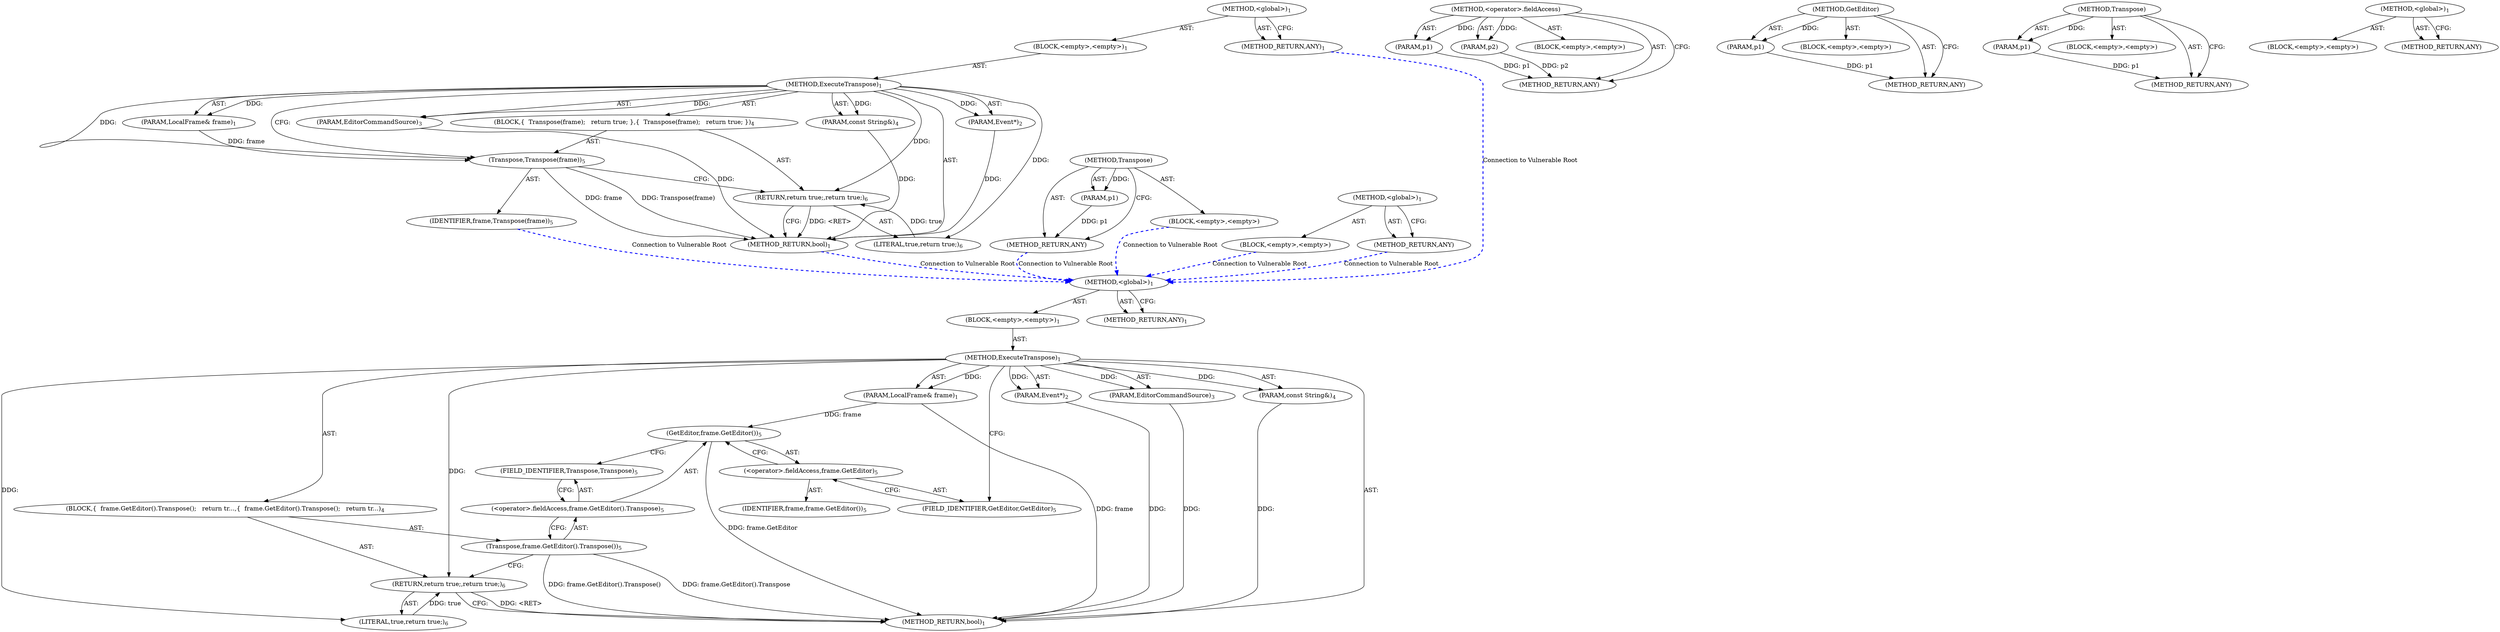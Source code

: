 digraph "&lt;global&gt;" {
vulnerable_6 [label=<(METHOD,&lt;global&gt;)<SUB>1</SUB>>];
vulnerable_7 [label=<(BLOCK,&lt;empty&gt;,&lt;empty&gt;)<SUB>1</SUB>>];
vulnerable_8 [label=<(METHOD,ExecuteTranspose)<SUB>1</SUB>>];
vulnerable_9 [label=<(PARAM,LocalFrame&amp; frame)<SUB>1</SUB>>];
vulnerable_10 [label=<(PARAM,Event*)<SUB>2</SUB>>];
vulnerable_11 [label=<(PARAM,EditorCommandSource)<SUB>3</SUB>>];
vulnerable_12 [label=<(PARAM,const String&amp;)<SUB>4</SUB>>];
vulnerable_13 [label=<(BLOCK,{
  frame.GetEditor().Transpose();
   return tr...,{
  frame.GetEditor().Transpose();
   return tr...)<SUB>4</SUB>>];
vulnerable_14 [label=<(Transpose,frame.GetEditor().Transpose())<SUB>5</SUB>>];
vulnerable_15 [label=<(&lt;operator&gt;.fieldAccess,frame.GetEditor().Transpose)<SUB>5</SUB>>];
vulnerable_16 [label=<(GetEditor,frame.GetEditor())<SUB>5</SUB>>];
vulnerable_17 [label=<(&lt;operator&gt;.fieldAccess,frame.GetEditor)<SUB>5</SUB>>];
vulnerable_18 [label=<(IDENTIFIER,frame,frame.GetEditor())<SUB>5</SUB>>];
vulnerable_19 [label=<(FIELD_IDENTIFIER,GetEditor,GetEditor)<SUB>5</SUB>>];
vulnerable_20 [label=<(FIELD_IDENTIFIER,Transpose,Transpose)<SUB>5</SUB>>];
vulnerable_21 [label=<(RETURN,return true;,return true;)<SUB>6</SUB>>];
vulnerable_22 [label=<(LITERAL,true,return true;)<SUB>6</SUB>>];
vulnerable_23 [label=<(METHOD_RETURN,bool)<SUB>1</SUB>>];
vulnerable_25 [label=<(METHOD_RETURN,ANY)<SUB>1</SUB>>];
vulnerable_52 [label=<(METHOD,&lt;operator&gt;.fieldAccess)>];
vulnerable_53 [label=<(PARAM,p1)>];
vulnerable_54 [label=<(PARAM,p2)>];
vulnerable_55 [label=<(BLOCK,&lt;empty&gt;,&lt;empty&gt;)>];
vulnerable_56 [label=<(METHOD_RETURN,ANY)>];
vulnerable_57 [label=<(METHOD,GetEditor)>];
vulnerable_58 [label=<(PARAM,p1)>];
vulnerable_59 [label=<(BLOCK,&lt;empty&gt;,&lt;empty&gt;)>];
vulnerable_60 [label=<(METHOD_RETURN,ANY)>];
vulnerable_48 [label=<(METHOD,Transpose)>];
vulnerable_49 [label=<(PARAM,p1)>];
vulnerable_50 [label=<(BLOCK,&lt;empty&gt;,&lt;empty&gt;)>];
vulnerable_51 [label=<(METHOD_RETURN,ANY)>];
vulnerable_42 [label=<(METHOD,&lt;global&gt;)<SUB>1</SUB>>];
vulnerable_43 [label=<(BLOCK,&lt;empty&gt;,&lt;empty&gt;)>];
vulnerable_44 [label=<(METHOD_RETURN,ANY)>];
fixed_6 [label=<(METHOD,&lt;global&gt;)<SUB>1</SUB>>];
fixed_7 [label=<(BLOCK,&lt;empty&gt;,&lt;empty&gt;)<SUB>1</SUB>>];
fixed_8 [label=<(METHOD,ExecuteTranspose)<SUB>1</SUB>>];
fixed_9 [label=<(PARAM,LocalFrame&amp; frame)<SUB>1</SUB>>];
fixed_10 [label=<(PARAM,Event*)<SUB>2</SUB>>];
fixed_11 [label=<(PARAM,EditorCommandSource)<SUB>3</SUB>>];
fixed_12 [label=<(PARAM,const String&amp;)<SUB>4</SUB>>];
fixed_13 [label=<(BLOCK,{
  Transpose(frame);
   return true;
 },{
  Transpose(frame);
   return true;
 })<SUB>4</SUB>>];
fixed_14 [label=<(Transpose,Transpose(frame))<SUB>5</SUB>>];
fixed_15 [label=<(IDENTIFIER,frame,Transpose(frame))<SUB>5</SUB>>];
fixed_16 [label=<(RETURN,return true;,return true;)<SUB>6</SUB>>];
fixed_17 [label=<(LITERAL,true,return true;)<SUB>6</SUB>>];
fixed_18 [label=<(METHOD_RETURN,bool)<SUB>1</SUB>>];
fixed_20 [label=<(METHOD_RETURN,ANY)<SUB>1</SUB>>];
fixed_43 [label=<(METHOD,Transpose)>];
fixed_44 [label=<(PARAM,p1)>];
fixed_45 [label=<(BLOCK,&lt;empty&gt;,&lt;empty&gt;)>];
fixed_46 [label=<(METHOD_RETURN,ANY)>];
fixed_37 [label=<(METHOD,&lt;global&gt;)<SUB>1</SUB>>];
fixed_38 [label=<(BLOCK,&lt;empty&gt;,&lt;empty&gt;)>];
fixed_39 [label=<(METHOD_RETURN,ANY)>];
vulnerable_6 -> vulnerable_7  [key=0, label="AST: "];
vulnerable_6 -> vulnerable_25  [key=0, label="AST: "];
vulnerable_6 -> vulnerable_25  [key=1, label="CFG: "];
vulnerable_7 -> vulnerable_8  [key=0, label="AST: "];
vulnerable_8 -> vulnerable_9  [key=0, label="AST: "];
vulnerable_8 -> vulnerable_9  [key=1, label="DDG: "];
vulnerable_8 -> vulnerable_10  [key=0, label="AST: "];
vulnerable_8 -> vulnerable_10  [key=1, label="DDG: "];
vulnerable_8 -> vulnerable_11  [key=0, label="AST: "];
vulnerable_8 -> vulnerable_11  [key=1, label="DDG: "];
vulnerable_8 -> vulnerable_12  [key=0, label="AST: "];
vulnerable_8 -> vulnerable_12  [key=1, label="DDG: "];
vulnerable_8 -> vulnerable_13  [key=0, label="AST: "];
vulnerable_8 -> vulnerable_23  [key=0, label="AST: "];
vulnerable_8 -> vulnerable_19  [key=0, label="CFG: "];
vulnerable_8 -> vulnerable_21  [key=0, label="DDG: "];
vulnerable_8 -> vulnerable_22  [key=0, label="DDG: "];
vulnerable_9 -> vulnerable_23  [key=0, label="DDG: frame"];
vulnerable_9 -> vulnerable_16  [key=0, label="DDG: frame"];
vulnerable_10 -> vulnerable_23  [key=0, label="DDG: "];
vulnerable_11 -> vulnerable_23  [key=0, label="DDG: "];
vulnerable_12 -> vulnerable_23  [key=0, label="DDG: "];
vulnerable_13 -> vulnerable_14  [key=0, label="AST: "];
vulnerable_13 -> vulnerable_21  [key=0, label="AST: "];
vulnerable_14 -> vulnerable_15  [key=0, label="AST: "];
vulnerable_14 -> vulnerable_21  [key=0, label="CFG: "];
vulnerable_14 -> vulnerable_23  [key=0, label="DDG: frame.GetEditor().Transpose"];
vulnerable_14 -> vulnerable_23  [key=1, label="DDG: frame.GetEditor().Transpose()"];
vulnerable_15 -> vulnerable_16  [key=0, label="AST: "];
vulnerable_15 -> vulnerable_20  [key=0, label="AST: "];
vulnerable_15 -> vulnerable_14  [key=0, label="CFG: "];
vulnerable_16 -> vulnerable_17  [key=0, label="AST: "];
vulnerable_16 -> vulnerable_20  [key=0, label="CFG: "];
vulnerable_16 -> vulnerable_23  [key=0, label="DDG: frame.GetEditor"];
vulnerable_17 -> vulnerable_18  [key=0, label="AST: "];
vulnerable_17 -> vulnerable_19  [key=0, label="AST: "];
vulnerable_17 -> vulnerable_16  [key=0, label="CFG: "];
vulnerable_19 -> vulnerable_17  [key=0, label="CFG: "];
vulnerable_20 -> vulnerable_15  [key=0, label="CFG: "];
vulnerable_21 -> vulnerable_22  [key=0, label="AST: "];
vulnerable_21 -> vulnerable_23  [key=0, label="CFG: "];
vulnerable_21 -> vulnerable_23  [key=1, label="DDG: &lt;RET&gt;"];
vulnerable_22 -> vulnerable_21  [key=0, label="DDG: true"];
vulnerable_52 -> vulnerable_53  [key=0, label="AST: "];
vulnerable_52 -> vulnerable_53  [key=1, label="DDG: "];
vulnerable_52 -> vulnerable_55  [key=0, label="AST: "];
vulnerable_52 -> vulnerable_54  [key=0, label="AST: "];
vulnerable_52 -> vulnerable_54  [key=1, label="DDG: "];
vulnerable_52 -> vulnerable_56  [key=0, label="AST: "];
vulnerable_52 -> vulnerable_56  [key=1, label="CFG: "];
vulnerable_53 -> vulnerable_56  [key=0, label="DDG: p1"];
vulnerable_54 -> vulnerable_56  [key=0, label="DDG: p2"];
vulnerable_57 -> vulnerable_58  [key=0, label="AST: "];
vulnerable_57 -> vulnerable_58  [key=1, label="DDG: "];
vulnerable_57 -> vulnerable_59  [key=0, label="AST: "];
vulnerable_57 -> vulnerable_60  [key=0, label="AST: "];
vulnerable_57 -> vulnerable_60  [key=1, label="CFG: "];
vulnerable_58 -> vulnerable_60  [key=0, label="DDG: p1"];
vulnerable_48 -> vulnerable_49  [key=0, label="AST: "];
vulnerable_48 -> vulnerable_49  [key=1, label="DDG: "];
vulnerable_48 -> vulnerable_50  [key=0, label="AST: "];
vulnerable_48 -> vulnerable_51  [key=0, label="AST: "];
vulnerable_48 -> vulnerable_51  [key=1, label="CFG: "];
vulnerable_49 -> vulnerable_51  [key=0, label="DDG: p1"];
vulnerable_42 -> vulnerable_43  [key=0, label="AST: "];
vulnerable_42 -> vulnerable_44  [key=0, label="AST: "];
vulnerable_42 -> vulnerable_44  [key=1, label="CFG: "];
fixed_6 -> fixed_7  [key=0, label="AST: "];
fixed_6 -> fixed_20  [key=0, label="AST: "];
fixed_6 -> fixed_20  [key=1, label="CFG: "];
fixed_7 -> fixed_8  [key=0, label="AST: "];
fixed_8 -> fixed_9  [key=0, label="AST: "];
fixed_8 -> fixed_9  [key=1, label="DDG: "];
fixed_8 -> fixed_10  [key=0, label="AST: "];
fixed_8 -> fixed_10  [key=1, label="DDG: "];
fixed_8 -> fixed_11  [key=0, label="AST: "];
fixed_8 -> fixed_11  [key=1, label="DDG: "];
fixed_8 -> fixed_12  [key=0, label="AST: "];
fixed_8 -> fixed_12  [key=1, label="DDG: "];
fixed_8 -> fixed_13  [key=0, label="AST: "];
fixed_8 -> fixed_18  [key=0, label="AST: "];
fixed_8 -> fixed_14  [key=0, label="CFG: "];
fixed_8 -> fixed_14  [key=1, label="DDG: "];
fixed_8 -> fixed_16  [key=0, label="DDG: "];
fixed_8 -> fixed_17  [key=0, label="DDG: "];
fixed_9 -> fixed_14  [key=0, label="DDG: frame"];
fixed_10 -> fixed_18  [key=0, label="DDG: "];
fixed_11 -> fixed_18  [key=0, label="DDG: "];
fixed_12 -> fixed_18  [key=0, label="DDG: "];
fixed_13 -> fixed_14  [key=0, label="AST: "];
fixed_13 -> fixed_16  [key=0, label="AST: "];
fixed_14 -> fixed_15  [key=0, label="AST: "];
fixed_14 -> fixed_16  [key=0, label="CFG: "];
fixed_14 -> fixed_18  [key=0, label="DDG: frame"];
fixed_14 -> fixed_18  [key=1, label="DDG: Transpose(frame)"];
fixed_15 -> vulnerable_6  [color=blue, key=0, label="Connection to Vulnerable Root", penwidth="2.0", style=dashed];
fixed_16 -> fixed_17  [key=0, label="AST: "];
fixed_16 -> fixed_18  [key=0, label="CFG: "];
fixed_16 -> fixed_18  [key=1, label="DDG: &lt;RET&gt;"];
fixed_17 -> fixed_16  [key=0, label="DDG: true"];
fixed_18 -> vulnerable_6  [color=blue, key=0, label="Connection to Vulnerable Root", penwidth="2.0", style=dashed];
fixed_20 -> vulnerable_6  [color=blue, key=0, label="Connection to Vulnerable Root", penwidth="2.0", style=dashed];
fixed_43 -> fixed_44  [key=0, label="AST: "];
fixed_43 -> fixed_44  [key=1, label="DDG: "];
fixed_43 -> fixed_45  [key=0, label="AST: "];
fixed_43 -> fixed_46  [key=0, label="AST: "];
fixed_43 -> fixed_46  [key=1, label="CFG: "];
fixed_44 -> fixed_46  [key=0, label="DDG: p1"];
fixed_45 -> vulnerable_6  [color=blue, key=0, label="Connection to Vulnerable Root", penwidth="2.0", style=dashed];
fixed_46 -> vulnerable_6  [color=blue, key=0, label="Connection to Vulnerable Root", penwidth="2.0", style=dashed];
fixed_37 -> fixed_38  [key=0, label="AST: "];
fixed_37 -> fixed_39  [key=0, label="AST: "];
fixed_37 -> fixed_39  [key=1, label="CFG: "];
fixed_38 -> vulnerable_6  [color=blue, key=0, label="Connection to Vulnerable Root", penwidth="2.0", style=dashed];
fixed_39 -> vulnerable_6  [color=blue, key=0, label="Connection to Vulnerable Root", penwidth="2.0", style=dashed];
}
